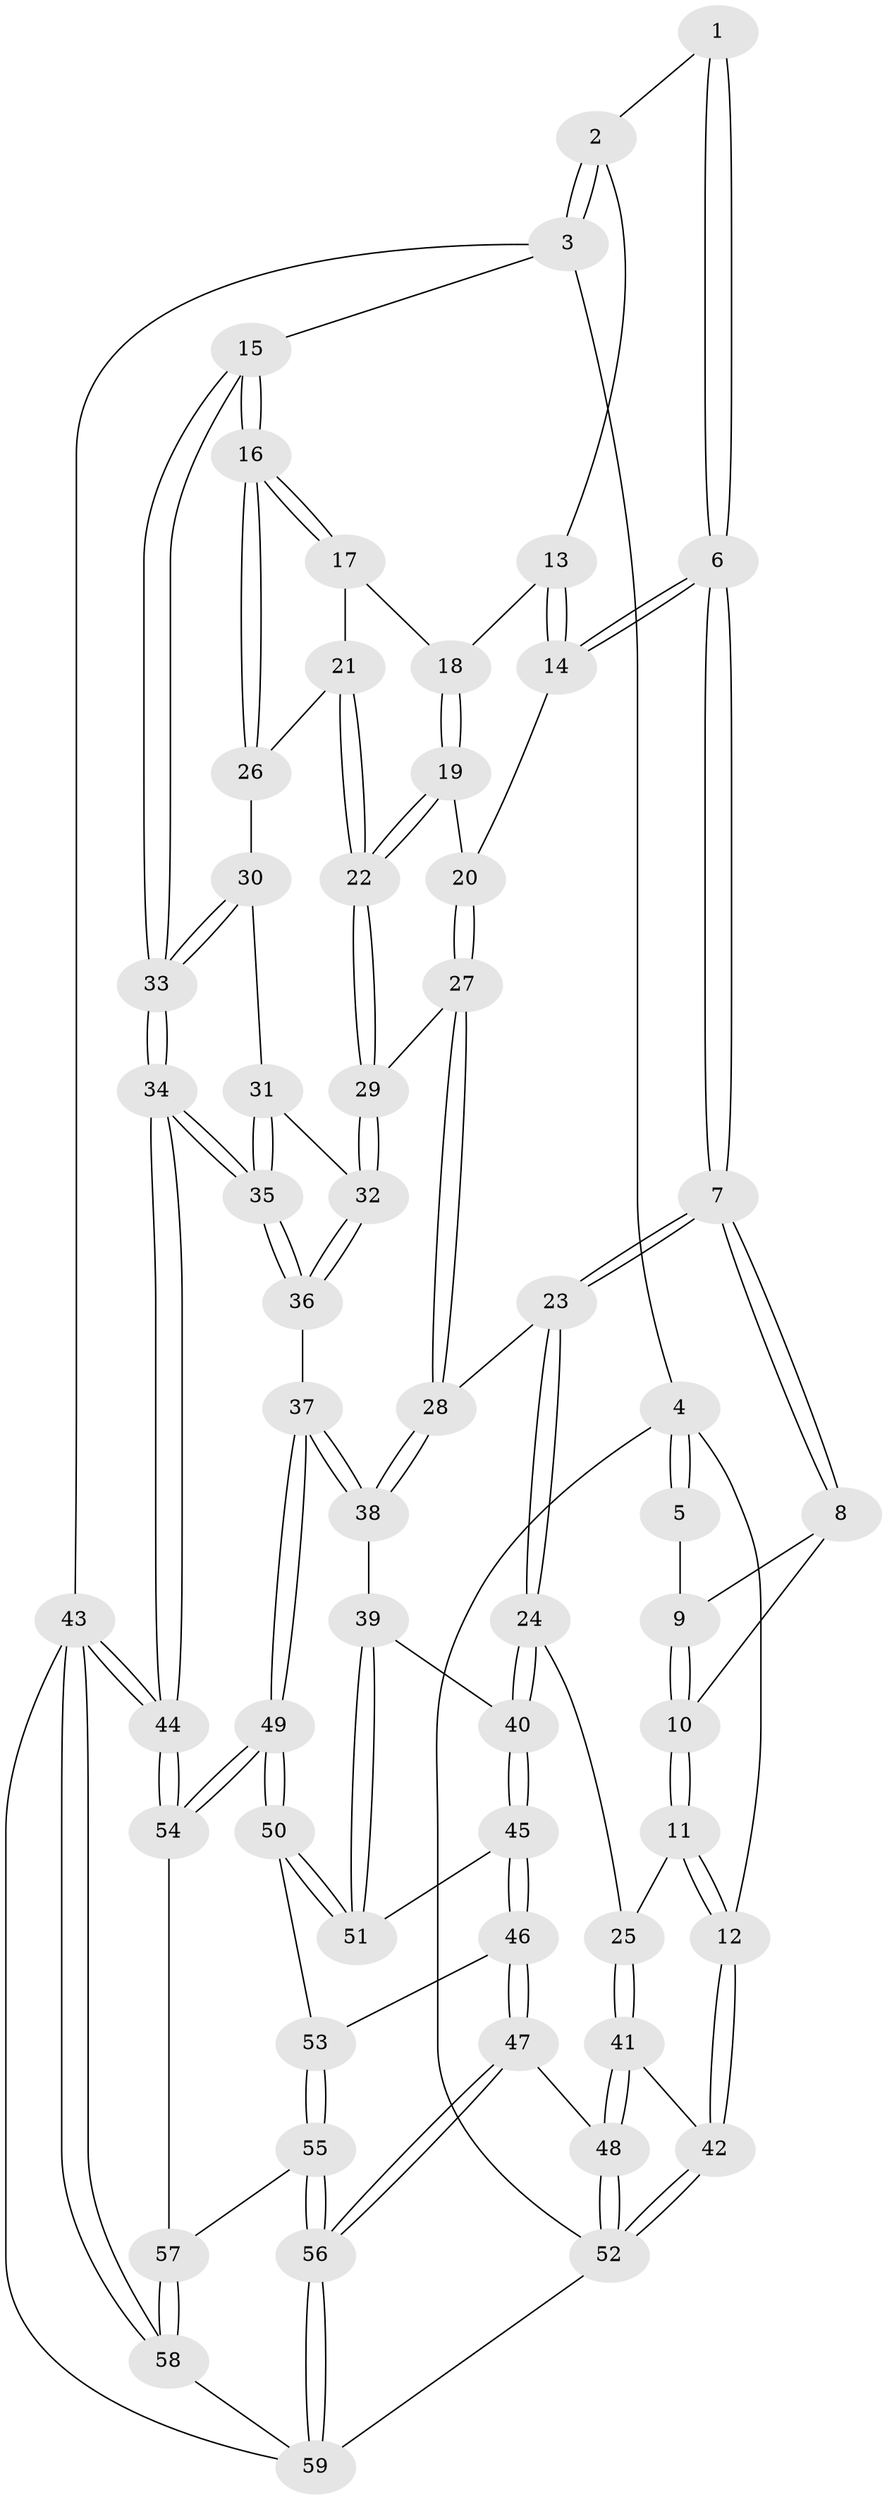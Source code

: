 // Generated by graph-tools (version 1.1) at 2025/12/02/27/25 16:12:00]
// undirected, 59 vertices, 144 edges
graph export_dot {
graph [start="1"]
  node [color=gray90,style=filled];
  1 [pos="+0.31077504035803627+0"];
  2 [pos="+0.8024578008728788+0"];
  3 [pos="+1+0"];
  4 [pos="+0+0"];
  5 [pos="+0.19487840123780742+0"];
  6 [pos="+0.4520179003508341+0.21389631197928083"];
  7 [pos="+0.4422059810361422+0.2241942283147589"];
  8 [pos="+0.3114316311346315+0.18354681422675043"];
  9 [pos="+0.20549804618207065+0.016138906873961266"];
  10 [pos="+0.14835456773317035+0.2221976229533158"];
  11 [pos="+0.09522667607192145+0.2824666898427618"];
  12 [pos="+0+0.2727465510485366"];
  13 [pos="+0.7713422574660639+0"];
  14 [pos="+0.534304042956011+0.19770247364451413"];
  15 [pos="+1+0.2682088449545758"];
  16 [pos="+1+0.26067103015009474"];
  17 [pos="+0.9301546398069244+0.2140441928548177"];
  18 [pos="+0.8240803005295805+0.13105920794721954"];
  19 [pos="+0.7857719400931255+0.23585772046742554"];
  20 [pos="+0.6129163114427661+0.27482733540507615"];
  21 [pos="+0.9138007378906304+0.2946425274834878"];
  22 [pos="+0.7791545074560545+0.34011665221604925"];
  23 [pos="+0.4420170817008047+0.22475127013305005"];
  24 [pos="+0.36816729284725086+0.40102554946685504"];
  25 [pos="+0.2343570922240819+0.39639801007302367"];
  26 [pos="+0.9204480455255791+0.33998860405433756"];
  27 [pos="+0.6547849339056384+0.3557832660111102"];
  28 [pos="+0.6131011155056271+0.4209518562735382"];
  29 [pos="+0.774171489740302+0.360637203993284"];
  30 [pos="+0.9176432708718425+0.35583611540019494"];
  31 [pos="+0.9007752835140195+0.38393433729879106"];
  32 [pos="+0.7878678001741183+0.383869125630238"];
  33 [pos="+1+0.3885495222822002"];
  34 [pos="+1+0.7091786704940478"];
  35 [pos="+1+0.5660791798063304"];
  36 [pos="+0.7832949960172013+0.46234075776508826"];
  37 [pos="+0.6794524536358452+0.5923361781181796"];
  38 [pos="+0.5833672879139563+0.4881590150854949"];
  39 [pos="+0.5802226792701802+0.48771523093846353"];
  40 [pos="+0.3918533573599711+0.44031609656387394"];
  41 [pos="+0.14010882306757233+0.560038792823454"];
  42 [pos="+0+0.41324962917096236"];
  43 [pos="+1+1"];
  44 [pos="+1+0.932308246813258"];
  45 [pos="+0.3691085158740516+0.6099616824009919"];
  46 [pos="+0.3286229454590158+0.7012881771070864"];
  47 [pos="+0.23211297472690617+0.7872003140664277"];
  48 [pos="+0.17759605755860733+0.7661108390021386"];
  49 [pos="+0.6969348322098711+0.6968127915679184"];
  50 [pos="+0.673885909054142+0.6948697854771778"];
  51 [pos="+0.4866095480341112+0.6155209799366059"];
  52 [pos="+0+0.8344797540813413"];
  53 [pos="+0.4327922501598547+0.7159670077303475"];
  54 [pos="+0.7237708347590047+0.7359422454378669"];
  55 [pos="+0.5641021330342292+0.8678402862580286"];
  56 [pos="+0.31214722094467645+0.9536280062657239"];
  57 [pos="+0.5848114136102148+0.8645285345656472"];
  58 [pos="+0.6511834474957403+1"];
  59 [pos="+0.3110597389437205+1"];
  1 -- 2;
  1 -- 6;
  1 -- 6;
  2 -- 3;
  2 -- 3;
  2 -- 13;
  3 -- 4;
  3 -- 15;
  3 -- 43;
  4 -- 5;
  4 -- 5;
  4 -- 12;
  4 -- 52;
  5 -- 9;
  6 -- 7;
  6 -- 7;
  6 -- 14;
  6 -- 14;
  7 -- 8;
  7 -- 8;
  7 -- 23;
  7 -- 23;
  8 -- 9;
  8 -- 10;
  9 -- 10;
  9 -- 10;
  10 -- 11;
  10 -- 11;
  11 -- 12;
  11 -- 12;
  11 -- 25;
  12 -- 42;
  12 -- 42;
  13 -- 14;
  13 -- 14;
  13 -- 18;
  14 -- 20;
  15 -- 16;
  15 -- 16;
  15 -- 33;
  15 -- 33;
  16 -- 17;
  16 -- 17;
  16 -- 26;
  16 -- 26;
  17 -- 18;
  17 -- 21;
  18 -- 19;
  18 -- 19;
  19 -- 20;
  19 -- 22;
  19 -- 22;
  20 -- 27;
  20 -- 27;
  21 -- 22;
  21 -- 22;
  21 -- 26;
  22 -- 29;
  22 -- 29;
  23 -- 24;
  23 -- 24;
  23 -- 28;
  24 -- 25;
  24 -- 40;
  24 -- 40;
  25 -- 41;
  25 -- 41;
  26 -- 30;
  27 -- 28;
  27 -- 28;
  27 -- 29;
  28 -- 38;
  28 -- 38;
  29 -- 32;
  29 -- 32;
  30 -- 31;
  30 -- 33;
  30 -- 33;
  31 -- 32;
  31 -- 35;
  31 -- 35;
  32 -- 36;
  32 -- 36;
  33 -- 34;
  33 -- 34;
  34 -- 35;
  34 -- 35;
  34 -- 44;
  34 -- 44;
  35 -- 36;
  35 -- 36;
  36 -- 37;
  37 -- 38;
  37 -- 38;
  37 -- 49;
  37 -- 49;
  38 -- 39;
  39 -- 40;
  39 -- 51;
  39 -- 51;
  40 -- 45;
  40 -- 45;
  41 -- 42;
  41 -- 48;
  41 -- 48;
  42 -- 52;
  42 -- 52;
  43 -- 44;
  43 -- 44;
  43 -- 58;
  43 -- 58;
  43 -- 59;
  44 -- 54;
  44 -- 54;
  45 -- 46;
  45 -- 46;
  45 -- 51;
  46 -- 47;
  46 -- 47;
  46 -- 53;
  47 -- 48;
  47 -- 56;
  47 -- 56;
  48 -- 52;
  48 -- 52;
  49 -- 50;
  49 -- 50;
  49 -- 54;
  49 -- 54;
  50 -- 51;
  50 -- 51;
  50 -- 53;
  52 -- 59;
  53 -- 55;
  53 -- 55;
  54 -- 57;
  55 -- 56;
  55 -- 56;
  55 -- 57;
  56 -- 59;
  56 -- 59;
  57 -- 58;
  57 -- 58;
  58 -- 59;
}

